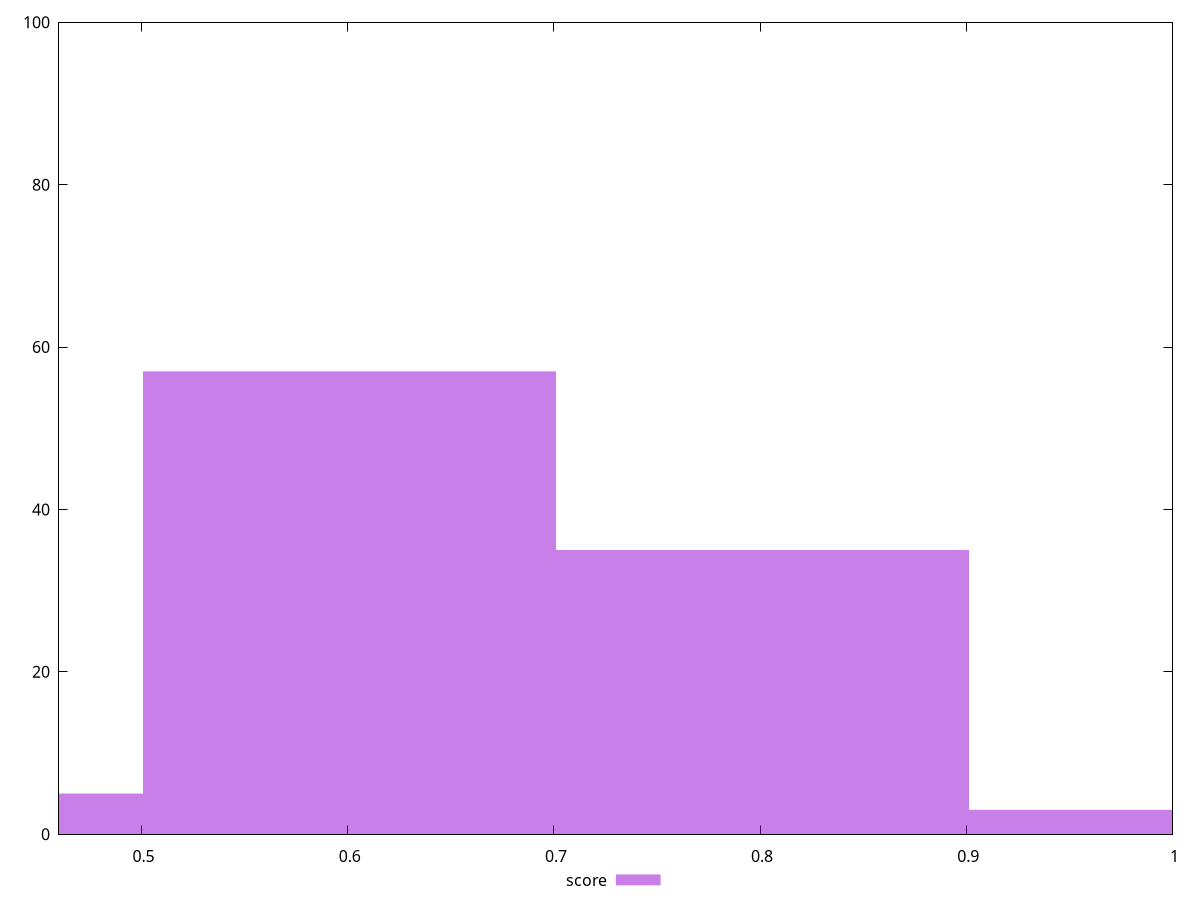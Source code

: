 reset

$score <<EOF
0.6008767630268631 57
1.0014612717114386 3
0.8011690173691508 35
0.4005845086845754 5
EOF

set key outside below
set boxwidth 0.2002922543422877
set xrange [0.46:1]
set yrange [0:100]
set trange [0:100]
set style fill transparent solid 0.5 noborder
set terminal svg size 640, 490 enhanced background rgb 'white'
set output "reports/report_00028_2021-02-24T12-49-42.674Z/unused-css-rules/samples/astro/score/histogram.svg"

plot $score title "score" with boxes

reset

